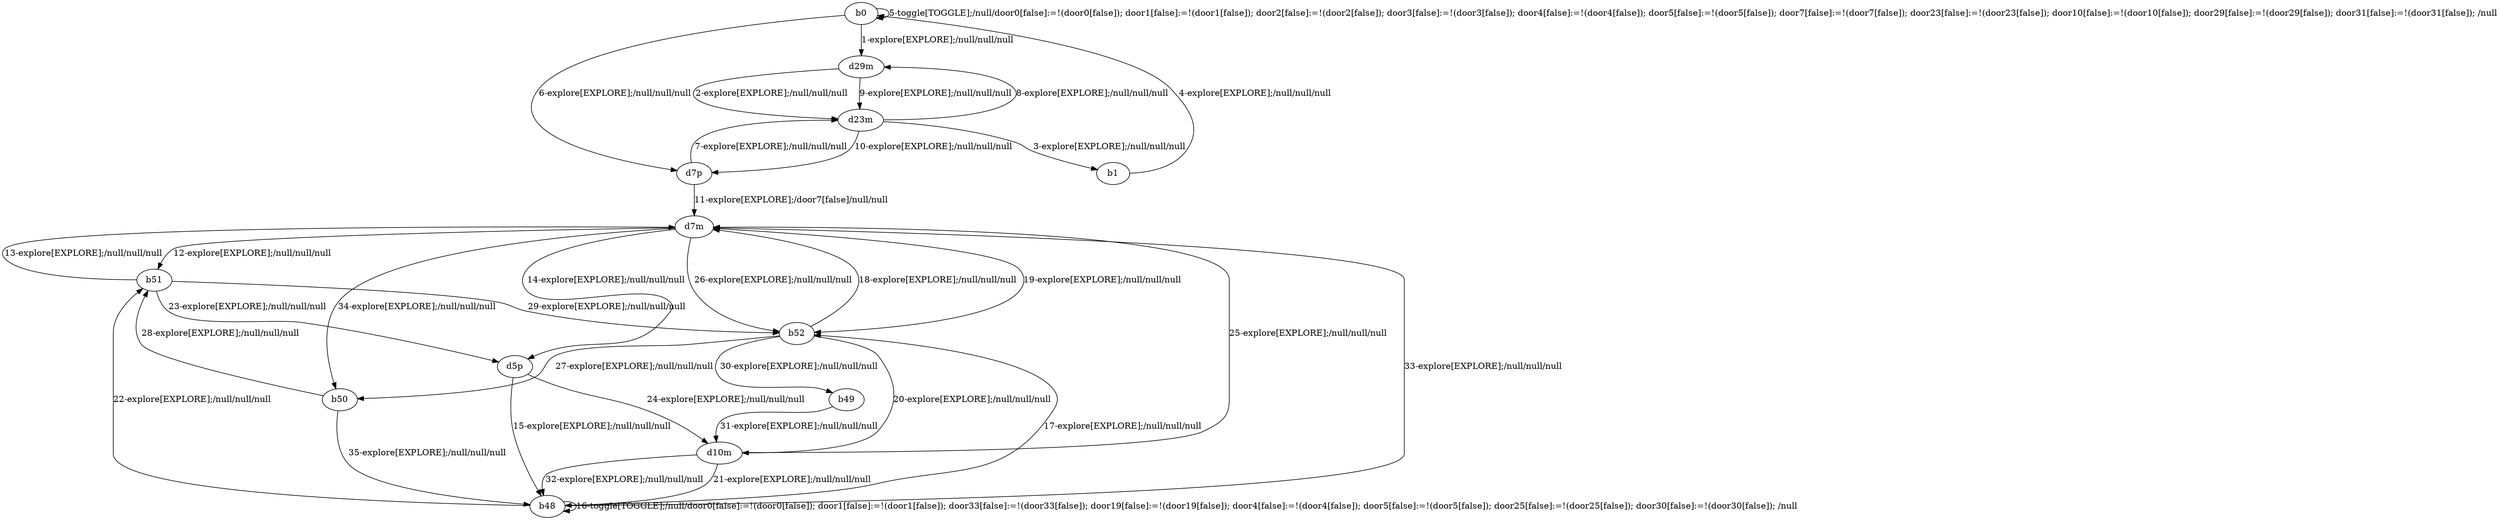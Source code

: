 # Total number of goals covered by this test: 3
# b51 --> d7m
# b52 --> d7m
# b50 --> b48

digraph g {
"b0" -> "d29m" [label = "1-explore[EXPLORE];/null/null/null"];
"d29m" -> "d23m" [label = "2-explore[EXPLORE];/null/null/null"];
"d23m" -> "b1" [label = "3-explore[EXPLORE];/null/null/null"];
"b1" -> "b0" [label = "4-explore[EXPLORE];/null/null/null"];
"b0" -> "b0" [label = "5-toggle[TOGGLE];/null/door0[false]:=!(door0[false]); door1[false]:=!(door1[false]); door2[false]:=!(door2[false]); door3[false]:=!(door3[false]); door4[false]:=!(door4[false]); door5[false]:=!(door5[false]); door7[false]:=!(door7[false]); door23[false]:=!(door23[false]); door10[false]:=!(door10[false]); door29[false]:=!(door29[false]); door31[false]:=!(door31[false]); /null"];
"b0" -> "d7p" [label = "6-explore[EXPLORE];/null/null/null"];
"d7p" -> "d23m" [label = "7-explore[EXPLORE];/null/null/null"];
"d23m" -> "d29m" [label = "8-explore[EXPLORE];/null/null/null"];
"d29m" -> "d23m" [label = "9-explore[EXPLORE];/null/null/null"];
"d23m" -> "d7p" [label = "10-explore[EXPLORE];/null/null/null"];
"d7p" -> "d7m" [label = "11-explore[EXPLORE];/door7[false]/null/null"];
"d7m" -> "b51" [label = "12-explore[EXPLORE];/null/null/null"];
"b51" -> "d7m" [label = "13-explore[EXPLORE];/null/null/null"];
"d7m" -> "d5p" [label = "14-explore[EXPLORE];/null/null/null"];
"d5p" -> "b48" [label = "15-explore[EXPLORE];/null/null/null"];
"b48" -> "b48" [label = "16-toggle[TOGGLE];/null/door0[false]:=!(door0[false]); door1[false]:=!(door1[false]); door33[false]:=!(door33[false]); door19[false]:=!(door19[false]); door4[false]:=!(door4[false]); door5[false]:=!(door5[false]); door25[false]:=!(door25[false]); door30[false]:=!(door30[false]); /null"];
"b48" -> "b52" [label = "17-explore[EXPLORE];/null/null/null"];
"b52" -> "d7m" [label = "18-explore[EXPLORE];/null/null/null"];
"d7m" -> "b52" [label = "19-explore[EXPLORE];/null/null/null"];
"b52" -> "d10m" [label = "20-explore[EXPLORE];/null/null/null"];
"d10m" -> "b48" [label = "21-explore[EXPLORE];/null/null/null"];
"b48" -> "b51" [label = "22-explore[EXPLORE];/null/null/null"];
"b51" -> "d5p" [label = "23-explore[EXPLORE];/null/null/null"];
"d5p" -> "d10m" [label = "24-explore[EXPLORE];/null/null/null"];
"d10m" -> "d7m" [label = "25-explore[EXPLORE];/null/null/null"];
"d7m" -> "b52" [label = "26-explore[EXPLORE];/null/null/null"];
"b52" -> "b50" [label = "27-explore[EXPLORE];/null/null/null"];
"b50" -> "b51" [label = "28-explore[EXPLORE];/null/null/null"];
"b51" -> "b52" [label = "29-explore[EXPLORE];/null/null/null"];
"b52" -> "b49" [label = "30-explore[EXPLORE];/null/null/null"];
"b49" -> "d10m" [label = "31-explore[EXPLORE];/null/null/null"];
"d10m" -> "b48" [label = "32-explore[EXPLORE];/null/null/null"];
"b48" -> "d7m" [label = "33-explore[EXPLORE];/null/null/null"];
"d7m" -> "b50" [label = "34-explore[EXPLORE];/null/null/null"];
"b50" -> "b48" [label = "35-explore[EXPLORE];/null/null/null"];
}